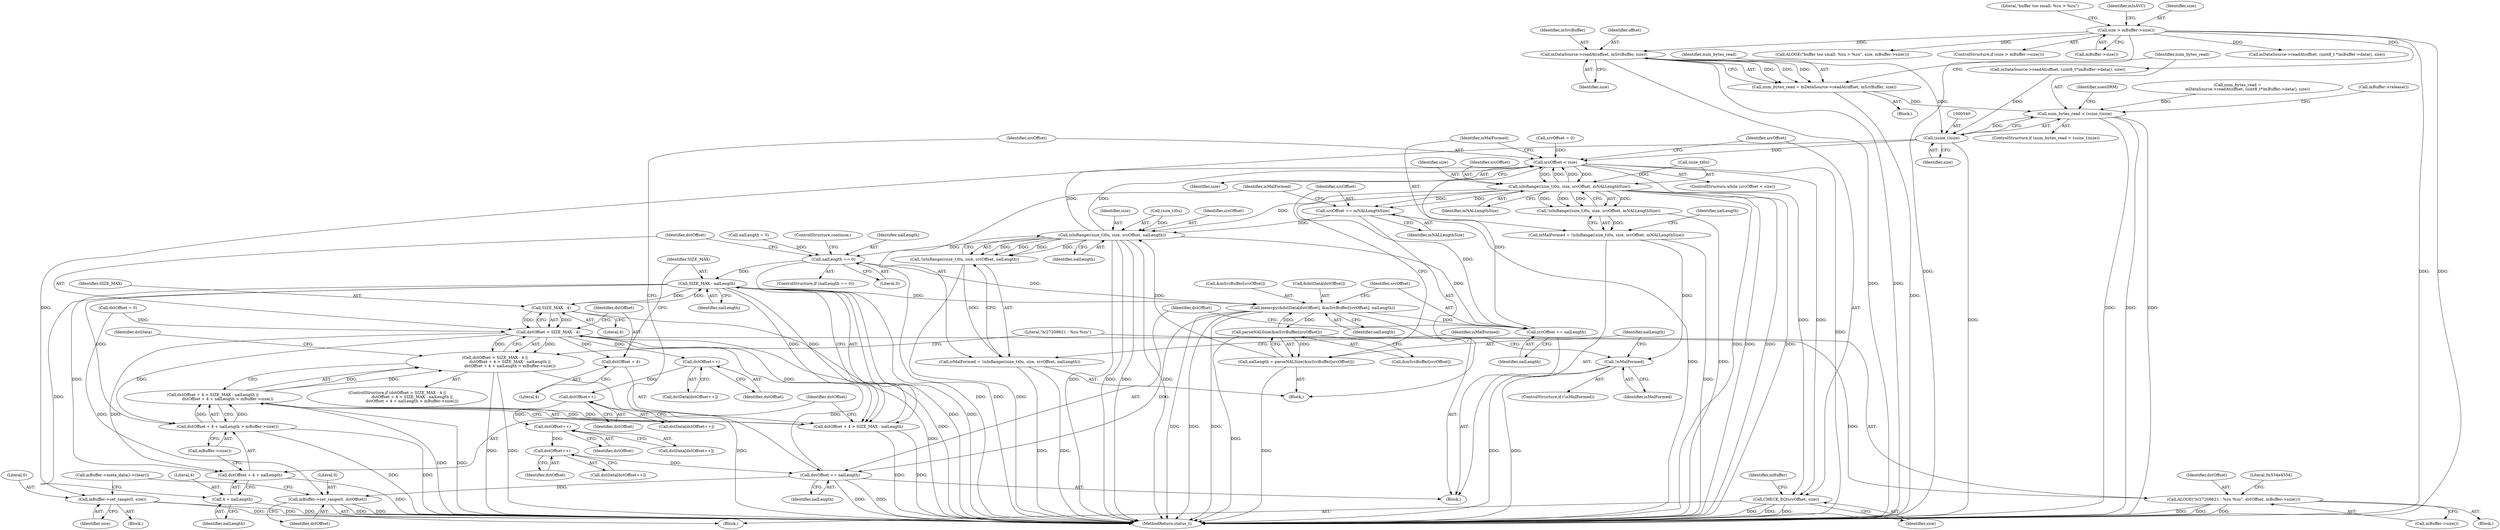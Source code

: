 digraph "0_Android_7a282fb64fef25349e9d341f102d9cea3bf75baf@API" {
"1000532" [label="(Call,mDataSource->readAt(offset, mSrcBuffer, size))"];
"1000310" [label="(Call,size > mBuffer->size())"];
"1000530" [label="(Call,num_bytes_read = mDataSource->readAt(offset, mSrcBuffer, size))"];
"1000537" [label="(Call,num_bytes_read < (ssize_t)size)"];
"1000539" [label="(Call,(ssize_t)size)"];
"1000556" [label="(Call,mBuffer->set_range(0, size))"];
"1000576" [label="(Call,srcOffset < size)"];
"1000584" [label="(Call,isInRange((size_t)0u, size, srcOffset, mNALLengthSize))"];
"1000583" [label="(Call,!isInRange((size_t)0u, size, srcOffset, mNALLengthSize))"];
"1000581" [label="(Call,isMalFormed = !isInRange((size_t)0u, size, srcOffset, mNALLengthSize))"];
"1000596" [label="(Call,!isMalFormed)"];
"1000606" [label="(Call,srcOffset += mNALLengthSize)"];
"1000612" [label="(Call,isInRange((size_t)0u, size, srcOffset, nalLength))"];
"1000611" [label="(Call,!isInRange((size_t)0u, size, srcOffset, nalLength))"];
"1000609" [label="(Call,isMalFormed = !isInRange((size_t)0u, size, srcOffset, nalLength))"];
"1000631" [label="(Call,nalLength == 0)"];
"1000648" [label="(Call,SIZE_MAX - nalLength)"];
"1000640" [label="(Call,SIZE_MAX - 4)"];
"1000638" [label="(Call,dstOffset > SIZE_MAX - 4)"];
"1000637" [label="(Call,dstOffset > SIZE_MAX - 4 ||\n                        dstOffset + 4 > SIZE_MAX - nalLength ||\n                        dstOffset + 4 + nalLength > mBuffer->size())"];
"1000644" [label="(Call,dstOffset + 4 > SIZE_MAX - nalLength)"];
"1000643" [label="(Call,dstOffset + 4 > SIZE_MAX - nalLength ||\n                        dstOffset + 4 + nalLength > mBuffer->size())"];
"1000645" [label="(Call,dstOffset + 4)"];
"1000651" [label="(Call,dstOffset + 4 + nalLength > mBuffer->size())"];
"1000652" [label="(Call,dstOffset + 4 + nalLength)"];
"1000659" [label="(Call,ALOGE(\"b/27208621 : %zu %zu\", dstOffset, mBuffer->size()))"];
"1000675" [label="(Call,dstOffset++)"];
"1000681" [label="(Call,dstOffset++)"];
"1000687" [label="(Call,dstOffset++)"];
"1000693" [label="(Call,dstOffset++)"];
"1000709" [label="(Call,dstOffset += nalLength)"];
"1000719" [label="(Call,mBuffer->set_range(0, dstOffset))"];
"1000654" [label="(Call,4 + nalLength)"];
"1000696" [label="(Call,memcpy(&dstData[dstOffset], &mSrcBuffer[srcOffset], nalLength))"];
"1000601" [label="(Call,parseNALSize(&mSrcBuffer[srcOffset]))"];
"1000599" [label="(Call,nalLength = parseNALSize(&mSrcBuffer[srcOffset]))"];
"1000706" [label="(Call,srcOffset += nalLength)"];
"1000712" [label="(Call,CHECK_EQ(srcOffset, size))"];
"1000584" [label="(Call,isInRange((size_t)0u, size, srcOffset, mNALLengthSize))"];
"1000576" [label="(Call,srcOffset < size)"];
"1000714" [label="(Identifier,size)"];
"1000688" [label="(Identifier,dstOffset)"];
"1000639" [label="(Identifier,dstOffset)"];
"1000645" [label="(Call,dstOffset + 4)"];
"1000712" [label="(Call,CHECK_EQ(srcOffset, size))"];
"1000608" [label="(Identifier,mNALLengthSize)"];
"1000534" [label="(Identifier,mSrcBuffer)"];
"1000556" [label="(Call,mBuffer->set_range(0, size))"];
"1000541" [label="(Identifier,size)"];
"1000593" [label="(Identifier,nalLength)"];
"1000766" [label="(MethodReturn,status_t)"];
"1000612" [label="(Call,isInRange((size_t)0u, size, srcOffset, nalLength))"];
"1000522" [label="(Call,mDataSource->readAt(offset, (uint8_t*)mBuffer->data(), size))"];
"1000520" [label="(Call,num_bytes_read =\n                mDataSource->readAt(offset, (uint8_t*)mBuffer->data(), size))"];
"1000536" [label="(ControlStructure,if (num_bytes_read < (ssize_t)size))"];
"1000674" [label="(Identifier,dstData)"];
"1000602" [label="(Call,&mSrcBuffer[srcOffset])"];
"1000648" [label="(Call,SIZE_MAX - nalLength)"];
"1000598" [label="(Block,)"];
"1000711" [label="(Identifier,nalLength)"];
"1000543" [label="(Call,mBuffer->release())"];
"1000651" [label="(Call,dstOffset + 4 + nalLength > mBuffer->size())"];
"1000592" [label="(Call,nalLength = 0)"];
"1000599" [label="(Call,nalLength = parseNALSize(&mSrcBuffer[srcOffset]))"];
"1000722" [label="(Call,mBuffer->meta_data()->clear())"];
"1000595" [label="(ControlStructure,if (!isMalFormed))"];
"1000675" [label="(Call,dstOffset++)"];
"1000655" [label="(Literal,4)"];
"1000713" [label="(Identifier,srcOffset)"];
"1000706" [label="(Call,srcOffset += nalLength)"];
"1000618" [label="(Identifier,nalLength)"];
"1000577" [label="(Identifier,srcOffset)"];
"1000658" [label="(Block,)"];
"1000572" [label="(Call,dstOffset = 0)"];
"1000335" [label="(Call,mDataSource->readAt(offset, (uint8_t *)mBuffer->data(), size))"];
"1000694" [label="(Identifier,dstOffset)"];
"1000596" [label="(Call,!isMalFormed)"];
"1000636" [label="(ControlStructure,if (dstOffset > SIZE_MAX - 4 ||\n                        dstOffset + 4 > SIZE_MAX - nalLength ||\n                        dstOffset + 4 + nalLength > mBuffer->size()))"];
"1000687" [label="(Call,dstOffset++)"];
"1000682" [label="(Identifier,dstOffset)"];
"1000314" [label="(Call,ALOGE(\"buffer too small: %zu > %zu\", size, mBuffer->size()))"];
"1000635" [label="(ControlStructure,continue;)"];
"1000606" [label="(Call,srcOffset += mNALLengthSize)"];
"1000660" [label="(Literal,\"b/27208621 : %zu %zu\")"];
"1000719" [label="(Call,mBuffer->set_range(0, dstOffset))"];
"1000717" [label="(Identifier,mBuffer)"];
"1000310" [label="(Call,size > mBuffer->size())"];
"1000531" [label="(Identifier,num_bytes_read)"];
"1000696" [label="(Call,memcpy(&dstData[dstOffset], &mSrcBuffer[srcOffset], nalLength))"];
"1000315" [label="(Literal,\"buffer too small: %zu > %zu\")"];
"1000575" [label="(ControlStructure,while (srcOffset < size))"];
"1000324" [label="(Identifier,mIsAVC)"];
"1000656" [label="(Identifier,nalLength)"];
"1000609" [label="(Call,isMalFormed = !isInRange((size_t)0u, size, srcOffset, nalLength))"];
"1000532" [label="(Call,mDataSource->readAt(offset, mSrcBuffer, size))"];
"1000650" [label="(Identifier,nalLength)"];
"1000679" [label="(Call,dstData[dstOffset++])"];
"1000610" [label="(Identifier,isMalFormed)"];
"1000673" [label="(Call,dstData[dstOffset++])"];
"1000652" [label="(Call,dstOffset + 4 + nalLength)"];
"1000557" [label="(Literal,0)"];
"1000309" [label="(ControlStructure,if (size > mBuffer->size()))"];
"1000647" [label="(Literal,4)"];
"1000649" [label="(Identifier,SIZE_MAX)"];
"1000640" [label="(Call,SIZE_MAX - 4)"];
"1000643" [label="(Call,dstOffset + 4 > SIZE_MAX - nalLength ||\n                        dstOffset + 4 + nalLength > mBuffer->size())"];
"1000644" [label="(Call,dstOffset + 4 > SIZE_MAX - nalLength)"];
"1000535" [label="(Identifier,size)"];
"1000620" [label="(Identifier,isMalFormed)"];
"1000583" [label="(Call,!isInRange((size_t)0u, size, srcOffset, mNALLengthSize))"];
"1000539" [label="(Call,(ssize_t)size)"];
"1000585" [label="(Call,(size_t)0u)"];
"1000637" [label="(Call,dstOffset > SIZE_MAX - 4 ||\n                        dstOffset + 4 > SIZE_MAX - nalLength ||\n                        dstOffset + 4 + nalLength > mBuffer->size())"];
"1000529" [label="(Block,)"];
"1000630" [label="(ControlStructure,if (nalLength == 0))"];
"1000653" [label="(Identifier,dstOffset)"];
"1000600" [label="(Identifier,nalLength)"];
"1000533" [label="(Identifier,offset)"];
"1000568" [label="(Call,srcOffset = 0)"];
"1000616" [label="(Identifier,size)"];
"1000530" [label="(Call,num_bytes_read = mDataSource->readAt(offset, mSrcBuffer, size))"];
"1000721" [label="(Identifier,dstOffset)"];
"1000633" [label="(Literal,0)"];
"1000311" [label="(Identifier,size)"];
"1000638" [label="(Call,dstOffset > SIZE_MAX - 4)"];
"1000664" [label="(Literal,0x534e4554)"];
"1000588" [label="(Identifier,size)"];
"1000558" [label="(Identifier,size)"];
"1000537" [label="(Call,num_bytes_read < (ssize_t)size)"];
"1000589" [label="(Identifier,srcOffset)"];
"1000641" [label="(Identifier,SIZE_MAX)"];
"1000657" [label="(Call,mBuffer->size())"];
"1000662" [label="(Call,mBuffer->size())"];
"1000661" [label="(Identifier,dstOffset)"];
"1000705" [label="(Identifier,nalLength)"];
"1000701" [label="(Call,&mSrcBuffer[srcOffset])"];
"1000611" [label="(Call,!isInRange((size_t)0u, size, srcOffset, nalLength))"];
"1000720" [label="(Literal,0)"];
"1000632" [label="(Identifier,nalLength)"];
"1000597" [label="(Identifier,isMalFormed)"];
"1000654" [label="(Call,4 + nalLength)"];
"1000550" [label="(Identifier,usesDRM)"];
"1000646" [label="(Identifier,dstOffset)"];
"1000708" [label="(Identifier,nalLength)"];
"1000581" [label="(Call,isMalFormed = !isInRange((size_t)0u, size, srcOffset, mNALLengthSize))"];
"1000590" [label="(Identifier,mNALLengthSize)"];
"1000312" [label="(Call,mBuffer->size())"];
"1000578" [label="(Identifier,size)"];
"1000631" [label="(Call,nalLength == 0)"];
"1000676" [label="(Identifier,dstOffset)"];
"1000579" [label="(Block,)"];
"1000691" [label="(Call,dstData[dstOffset++])"];
"1000617" [label="(Identifier,srcOffset)"];
"1000681" [label="(Call,dstOffset++)"];
"1000685" [label="(Call,dstData[dstOffset++])"];
"1000697" [label="(Call,&dstData[dstOffset])"];
"1000601" [label="(Call,parseNALSize(&mSrcBuffer[srcOffset]))"];
"1000709" [label="(Call,dstOffset += nalLength)"];
"1000613" [label="(Call,(size_t)0u)"];
"1000607" [label="(Identifier,srcOffset)"];
"1000560" [label="(Block,)"];
"1000538" [label="(Identifier,num_bytes_read)"];
"1000582" [label="(Identifier,isMalFormed)"];
"1000710" [label="(Identifier,dstOffset)"];
"1000707" [label="(Identifier,srcOffset)"];
"1000642" [label="(Literal,4)"];
"1000693" [label="(Call,dstOffset++)"];
"1000659" [label="(Call,ALOGE(\"b/27208621 : %zu %zu\", dstOffset, mBuffer->size()))"];
"1000551" [label="(Block,)"];
"1000532" -> "1000530"  [label="AST: "];
"1000532" -> "1000535"  [label="CFG: "];
"1000533" -> "1000532"  [label="AST: "];
"1000534" -> "1000532"  [label="AST: "];
"1000535" -> "1000532"  [label="AST: "];
"1000530" -> "1000532"  [label="CFG: "];
"1000532" -> "1000766"  [label="DDG: "];
"1000532" -> "1000766"  [label="DDG: "];
"1000532" -> "1000530"  [label="DDG: "];
"1000532" -> "1000530"  [label="DDG: "];
"1000532" -> "1000530"  [label="DDG: "];
"1000310" -> "1000532"  [label="DDG: "];
"1000532" -> "1000539"  [label="DDG: "];
"1000310" -> "1000309"  [label="AST: "];
"1000310" -> "1000312"  [label="CFG: "];
"1000311" -> "1000310"  [label="AST: "];
"1000312" -> "1000310"  [label="AST: "];
"1000315" -> "1000310"  [label="CFG: "];
"1000324" -> "1000310"  [label="CFG: "];
"1000310" -> "1000766"  [label="DDG: "];
"1000310" -> "1000766"  [label="DDG: "];
"1000310" -> "1000766"  [label="DDG: "];
"1000310" -> "1000314"  [label="DDG: "];
"1000310" -> "1000335"  [label="DDG: "];
"1000310" -> "1000522"  [label="DDG: "];
"1000530" -> "1000529"  [label="AST: "];
"1000531" -> "1000530"  [label="AST: "];
"1000538" -> "1000530"  [label="CFG: "];
"1000530" -> "1000766"  [label="DDG: "];
"1000530" -> "1000537"  [label="DDG: "];
"1000537" -> "1000536"  [label="AST: "];
"1000537" -> "1000539"  [label="CFG: "];
"1000538" -> "1000537"  [label="AST: "];
"1000539" -> "1000537"  [label="AST: "];
"1000543" -> "1000537"  [label="CFG: "];
"1000550" -> "1000537"  [label="CFG: "];
"1000537" -> "1000766"  [label="DDG: "];
"1000537" -> "1000766"  [label="DDG: "];
"1000537" -> "1000766"  [label="DDG: "];
"1000520" -> "1000537"  [label="DDG: "];
"1000539" -> "1000537"  [label="DDG: "];
"1000539" -> "1000541"  [label="CFG: "];
"1000540" -> "1000539"  [label="AST: "];
"1000541" -> "1000539"  [label="AST: "];
"1000539" -> "1000766"  [label="DDG: "];
"1000522" -> "1000539"  [label="DDG: "];
"1000539" -> "1000556"  [label="DDG: "];
"1000539" -> "1000576"  [label="DDG: "];
"1000556" -> "1000551"  [label="AST: "];
"1000556" -> "1000558"  [label="CFG: "];
"1000557" -> "1000556"  [label="AST: "];
"1000558" -> "1000556"  [label="AST: "];
"1000722" -> "1000556"  [label="CFG: "];
"1000556" -> "1000766"  [label="DDG: "];
"1000556" -> "1000766"  [label="DDG: "];
"1000576" -> "1000575"  [label="AST: "];
"1000576" -> "1000578"  [label="CFG: "];
"1000577" -> "1000576"  [label="AST: "];
"1000578" -> "1000576"  [label="AST: "];
"1000582" -> "1000576"  [label="CFG: "];
"1000713" -> "1000576"  [label="CFG: "];
"1000576" -> "1000766"  [label="DDG: "];
"1000584" -> "1000576"  [label="DDG: "];
"1000584" -> "1000576"  [label="DDG: "];
"1000568" -> "1000576"  [label="DDG: "];
"1000612" -> "1000576"  [label="DDG: "];
"1000612" -> "1000576"  [label="DDG: "];
"1000706" -> "1000576"  [label="DDG: "];
"1000576" -> "1000584"  [label="DDG: "];
"1000576" -> "1000584"  [label="DDG: "];
"1000576" -> "1000712"  [label="DDG: "];
"1000576" -> "1000712"  [label="DDG: "];
"1000584" -> "1000583"  [label="AST: "];
"1000584" -> "1000590"  [label="CFG: "];
"1000585" -> "1000584"  [label="AST: "];
"1000588" -> "1000584"  [label="AST: "];
"1000589" -> "1000584"  [label="AST: "];
"1000590" -> "1000584"  [label="AST: "];
"1000583" -> "1000584"  [label="CFG: "];
"1000584" -> "1000766"  [label="DDG: "];
"1000584" -> "1000766"  [label="DDG: "];
"1000584" -> "1000766"  [label="DDG: "];
"1000584" -> "1000766"  [label="DDG: "];
"1000584" -> "1000583"  [label="DDG: "];
"1000584" -> "1000583"  [label="DDG: "];
"1000584" -> "1000583"  [label="DDG: "];
"1000584" -> "1000583"  [label="DDG: "];
"1000585" -> "1000584"  [label="DDG: "];
"1000584" -> "1000606"  [label="DDG: "];
"1000584" -> "1000606"  [label="DDG: "];
"1000584" -> "1000612"  [label="DDG: "];
"1000584" -> "1000706"  [label="DDG: "];
"1000583" -> "1000581"  [label="AST: "];
"1000581" -> "1000583"  [label="CFG: "];
"1000583" -> "1000766"  [label="DDG: "];
"1000583" -> "1000581"  [label="DDG: "];
"1000581" -> "1000579"  [label="AST: "];
"1000582" -> "1000581"  [label="AST: "];
"1000593" -> "1000581"  [label="CFG: "];
"1000581" -> "1000766"  [label="DDG: "];
"1000581" -> "1000596"  [label="DDG: "];
"1000596" -> "1000595"  [label="AST: "];
"1000596" -> "1000597"  [label="CFG: "];
"1000597" -> "1000596"  [label="AST: "];
"1000600" -> "1000596"  [label="CFG: "];
"1000620" -> "1000596"  [label="CFG: "];
"1000596" -> "1000766"  [label="DDG: "];
"1000596" -> "1000766"  [label="DDG: "];
"1000606" -> "1000598"  [label="AST: "];
"1000606" -> "1000608"  [label="CFG: "];
"1000607" -> "1000606"  [label="AST: "];
"1000608" -> "1000606"  [label="AST: "];
"1000610" -> "1000606"  [label="CFG: "];
"1000606" -> "1000766"  [label="DDG: "];
"1000606" -> "1000612"  [label="DDG: "];
"1000612" -> "1000611"  [label="AST: "];
"1000612" -> "1000618"  [label="CFG: "];
"1000613" -> "1000612"  [label="AST: "];
"1000616" -> "1000612"  [label="AST: "];
"1000617" -> "1000612"  [label="AST: "];
"1000618" -> "1000612"  [label="AST: "];
"1000611" -> "1000612"  [label="CFG: "];
"1000612" -> "1000766"  [label="DDG: "];
"1000612" -> "1000766"  [label="DDG: "];
"1000612" -> "1000766"  [label="DDG: "];
"1000612" -> "1000766"  [label="DDG: "];
"1000612" -> "1000611"  [label="DDG: "];
"1000612" -> "1000611"  [label="DDG: "];
"1000612" -> "1000611"  [label="DDG: "];
"1000612" -> "1000611"  [label="DDG: "];
"1000613" -> "1000612"  [label="DDG: "];
"1000599" -> "1000612"  [label="DDG: "];
"1000612" -> "1000631"  [label="DDG: "];
"1000612" -> "1000706"  [label="DDG: "];
"1000611" -> "1000609"  [label="AST: "];
"1000609" -> "1000611"  [label="CFG: "];
"1000611" -> "1000766"  [label="DDG: "];
"1000611" -> "1000609"  [label="DDG: "];
"1000609" -> "1000598"  [label="AST: "];
"1000610" -> "1000609"  [label="AST: "];
"1000620" -> "1000609"  [label="CFG: "];
"1000609" -> "1000766"  [label="DDG: "];
"1000609" -> "1000766"  [label="DDG: "];
"1000631" -> "1000630"  [label="AST: "];
"1000631" -> "1000633"  [label="CFG: "];
"1000632" -> "1000631"  [label="AST: "];
"1000633" -> "1000631"  [label="AST: "];
"1000635" -> "1000631"  [label="CFG: "];
"1000639" -> "1000631"  [label="CFG: "];
"1000631" -> "1000766"  [label="DDG: "];
"1000631" -> "1000766"  [label="DDG: "];
"1000592" -> "1000631"  [label="DDG: "];
"1000631" -> "1000648"  [label="DDG: "];
"1000631" -> "1000696"  [label="DDG: "];
"1000648" -> "1000644"  [label="AST: "];
"1000648" -> "1000650"  [label="CFG: "];
"1000649" -> "1000648"  [label="AST: "];
"1000650" -> "1000648"  [label="AST: "];
"1000644" -> "1000648"  [label="CFG: "];
"1000648" -> "1000766"  [label="DDG: "];
"1000648" -> "1000766"  [label="DDG: "];
"1000648" -> "1000640"  [label="DDG: "];
"1000648" -> "1000644"  [label="DDG: "];
"1000648" -> "1000644"  [label="DDG: "];
"1000640" -> "1000648"  [label="DDG: "];
"1000648" -> "1000651"  [label="DDG: "];
"1000648" -> "1000652"  [label="DDG: "];
"1000648" -> "1000654"  [label="DDG: "];
"1000648" -> "1000696"  [label="DDG: "];
"1000640" -> "1000638"  [label="AST: "];
"1000640" -> "1000642"  [label="CFG: "];
"1000641" -> "1000640"  [label="AST: "];
"1000642" -> "1000640"  [label="AST: "];
"1000638" -> "1000640"  [label="CFG: "];
"1000640" -> "1000766"  [label="DDG: "];
"1000640" -> "1000638"  [label="DDG: "];
"1000640" -> "1000638"  [label="DDG: "];
"1000638" -> "1000637"  [label="AST: "];
"1000639" -> "1000638"  [label="AST: "];
"1000646" -> "1000638"  [label="CFG: "];
"1000637" -> "1000638"  [label="CFG: "];
"1000638" -> "1000766"  [label="DDG: "];
"1000638" -> "1000637"  [label="DDG: "];
"1000638" -> "1000637"  [label="DDG: "];
"1000709" -> "1000638"  [label="DDG: "];
"1000572" -> "1000638"  [label="DDG: "];
"1000638" -> "1000644"  [label="DDG: "];
"1000638" -> "1000645"  [label="DDG: "];
"1000638" -> "1000651"  [label="DDG: "];
"1000638" -> "1000652"  [label="DDG: "];
"1000638" -> "1000659"  [label="DDG: "];
"1000638" -> "1000675"  [label="DDG: "];
"1000637" -> "1000636"  [label="AST: "];
"1000637" -> "1000643"  [label="CFG: "];
"1000643" -> "1000637"  [label="AST: "];
"1000660" -> "1000637"  [label="CFG: "];
"1000674" -> "1000637"  [label="CFG: "];
"1000637" -> "1000766"  [label="DDG: "];
"1000637" -> "1000766"  [label="DDG: "];
"1000637" -> "1000766"  [label="DDG: "];
"1000643" -> "1000637"  [label="DDG: "];
"1000643" -> "1000637"  [label="DDG: "];
"1000644" -> "1000643"  [label="AST: "];
"1000645" -> "1000644"  [label="AST: "];
"1000653" -> "1000644"  [label="CFG: "];
"1000643" -> "1000644"  [label="CFG: "];
"1000644" -> "1000766"  [label="DDG: "];
"1000644" -> "1000766"  [label="DDG: "];
"1000644" -> "1000643"  [label="DDG: "];
"1000644" -> "1000643"  [label="DDG: "];
"1000643" -> "1000651"  [label="CFG: "];
"1000651" -> "1000643"  [label="AST: "];
"1000643" -> "1000766"  [label="DDG: "];
"1000643" -> "1000766"  [label="DDG: "];
"1000651" -> "1000643"  [label="DDG: "];
"1000651" -> "1000643"  [label="DDG: "];
"1000645" -> "1000647"  [label="CFG: "];
"1000646" -> "1000645"  [label="AST: "];
"1000647" -> "1000645"  [label="AST: "];
"1000649" -> "1000645"  [label="CFG: "];
"1000651" -> "1000657"  [label="CFG: "];
"1000652" -> "1000651"  [label="AST: "];
"1000657" -> "1000651"  [label="AST: "];
"1000651" -> "1000766"  [label="DDG: "];
"1000651" -> "1000766"  [label="DDG: "];
"1000652" -> "1000654"  [label="CFG: "];
"1000653" -> "1000652"  [label="AST: "];
"1000654" -> "1000652"  [label="AST: "];
"1000657" -> "1000652"  [label="CFG: "];
"1000652" -> "1000766"  [label="DDG: "];
"1000659" -> "1000658"  [label="AST: "];
"1000659" -> "1000662"  [label="CFG: "];
"1000660" -> "1000659"  [label="AST: "];
"1000661" -> "1000659"  [label="AST: "];
"1000662" -> "1000659"  [label="AST: "];
"1000664" -> "1000659"  [label="CFG: "];
"1000659" -> "1000766"  [label="DDG: "];
"1000659" -> "1000766"  [label="DDG: "];
"1000659" -> "1000766"  [label="DDG: "];
"1000675" -> "1000673"  [label="AST: "];
"1000675" -> "1000676"  [label="CFG: "];
"1000676" -> "1000675"  [label="AST: "];
"1000673" -> "1000675"  [label="CFG: "];
"1000675" -> "1000681"  [label="DDG: "];
"1000681" -> "1000679"  [label="AST: "];
"1000681" -> "1000682"  [label="CFG: "];
"1000682" -> "1000681"  [label="AST: "];
"1000679" -> "1000681"  [label="CFG: "];
"1000681" -> "1000687"  [label="DDG: "];
"1000687" -> "1000685"  [label="AST: "];
"1000687" -> "1000688"  [label="CFG: "];
"1000688" -> "1000687"  [label="AST: "];
"1000685" -> "1000687"  [label="CFG: "];
"1000687" -> "1000693"  [label="DDG: "];
"1000693" -> "1000691"  [label="AST: "];
"1000693" -> "1000694"  [label="CFG: "];
"1000694" -> "1000693"  [label="AST: "];
"1000691" -> "1000693"  [label="CFG: "];
"1000693" -> "1000709"  [label="DDG: "];
"1000709" -> "1000579"  [label="AST: "];
"1000709" -> "1000711"  [label="CFG: "];
"1000710" -> "1000709"  [label="AST: "];
"1000711" -> "1000709"  [label="AST: "];
"1000577" -> "1000709"  [label="CFG: "];
"1000709" -> "1000766"  [label="DDG: "];
"1000709" -> "1000766"  [label="DDG: "];
"1000696" -> "1000709"  [label="DDG: "];
"1000709" -> "1000719"  [label="DDG: "];
"1000719" -> "1000560"  [label="AST: "];
"1000719" -> "1000721"  [label="CFG: "];
"1000720" -> "1000719"  [label="AST: "];
"1000721" -> "1000719"  [label="AST: "];
"1000722" -> "1000719"  [label="CFG: "];
"1000719" -> "1000766"  [label="DDG: "];
"1000719" -> "1000766"  [label="DDG: "];
"1000572" -> "1000719"  [label="DDG: "];
"1000654" -> "1000656"  [label="CFG: "];
"1000655" -> "1000654"  [label="AST: "];
"1000656" -> "1000654"  [label="AST: "];
"1000654" -> "1000766"  [label="DDG: "];
"1000696" -> "1000579"  [label="AST: "];
"1000696" -> "1000705"  [label="CFG: "];
"1000697" -> "1000696"  [label="AST: "];
"1000701" -> "1000696"  [label="AST: "];
"1000705" -> "1000696"  [label="AST: "];
"1000707" -> "1000696"  [label="CFG: "];
"1000696" -> "1000766"  [label="DDG: "];
"1000696" -> "1000766"  [label="DDG: "];
"1000696" -> "1000766"  [label="DDG: "];
"1000696" -> "1000601"  [label="DDG: "];
"1000601" -> "1000696"  [label="DDG: "];
"1000696" -> "1000706"  [label="DDG: "];
"1000601" -> "1000599"  [label="AST: "];
"1000601" -> "1000602"  [label="CFG: "];
"1000602" -> "1000601"  [label="AST: "];
"1000599" -> "1000601"  [label="CFG: "];
"1000601" -> "1000766"  [label="DDG: "];
"1000601" -> "1000599"  [label="DDG: "];
"1000599" -> "1000598"  [label="AST: "];
"1000600" -> "1000599"  [label="AST: "];
"1000607" -> "1000599"  [label="CFG: "];
"1000599" -> "1000766"  [label="DDG: "];
"1000706" -> "1000579"  [label="AST: "];
"1000706" -> "1000708"  [label="CFG: "];
"1000707" -> "1000706"  [label="AST: "];
"1000708" -> "1000706"  [label="AST: "];
"1000710" -> "1000706"  [label="CFG: "];
"1000712" -> "1000560"  [label="AST: "];
"1000712" -> "1000714"  [label="CFG: "];
"1000713" -> "1000712"  [label="AST: "];
"1000714" -> "1000712"  [label="AST: "];
"1000717" -> "1000712"  [label="CFG: "];
"1000712" -> "1000766"  [label="DDG: "];
"1000712" -> "1000766"  [label="DDG: "];
"1000712" -> "1000766"  [label="DDG: "];
}
